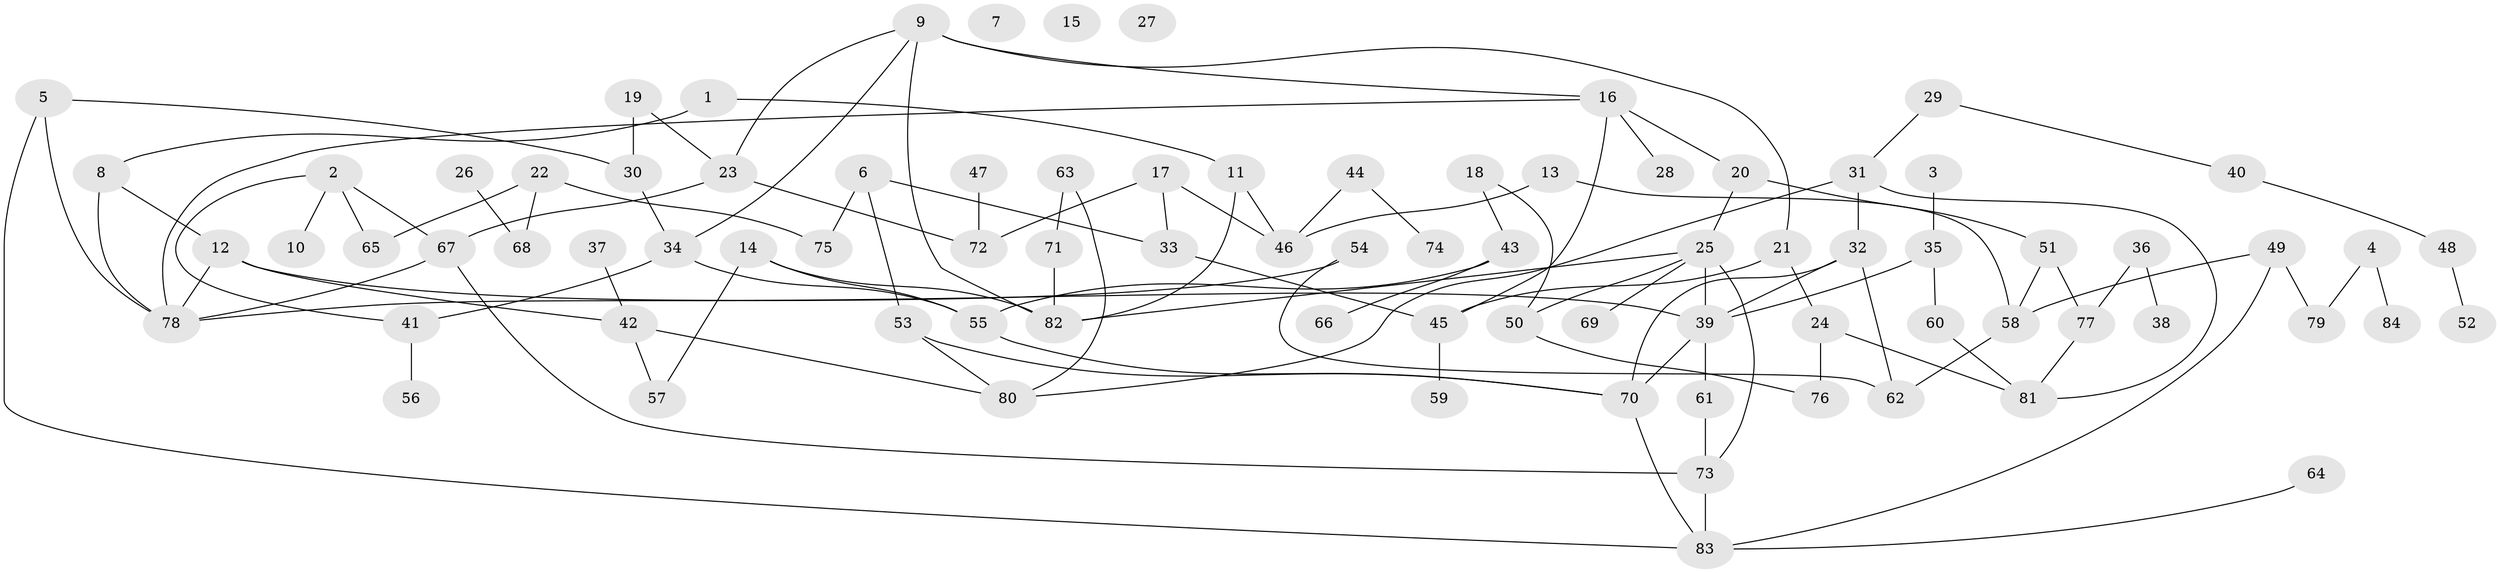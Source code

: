 // Generated by graph-tools (version 1.1) at 2025/39/03/09/25 04:39:59]
// undirected, 84 vertices, 113 edges
graph export_dot {
graph [start="1"]
  node [color=gray90,style=filled];
  1;
  2;
  3;
  4;
  5;
  6;
  7;
  8;
  9;
  10;
  11;
  12;
  13;
  14;
  15;
  16;
  17;
  18;
  19;
  20;
  21;
  22;
  23;
  24;
  25;
  26;
  27;
  28;
  29;
  30;
  31;
  32;
  33;
  34;
  35;
  36;
  37;
  38;
  39;
  40;
  41;
  42;
  43;
  44;
  45;
  46;
  47;
  48;
  49;
  50;
  51;
  52;
  53;
  54;
  55;
  56;
  57;
  58;
  59;
  60;
  61;
  62;
  63;
  64;
  65;
  66;
  67;
  68;
  69;
  70;
  71;
  72;
  73;
  74;
  75;
  76;
  77;
  78;
  79;
  80;
  81;
  82;
  83;
  84;
  1 -- 8;
  1 -- 11;
  2 -- 10;
  2 -- 41;
  2 -- 65;
  2 -- 67;
  3 -- 35;
  4 -- 79;
  4 -- 84;
  5 -- 30;
  5 -- 78;
  5 -- 83;
  6 -- 33;
  6 -- 53;
  6 -- 75;
  8 -- 12;
  8 -- 78;
  9 -- 16;
  9 -- 21;
  9 -- 23;
  9 -- 34;
  9 -- 82;
  11 -- 46;
  11 -- 82;
  12 -- 39;
  12 -- 42;
  12 -- 78;
  13 -- 46;
  13 -- 58;
  14 -- 55;
  14 -- 57;
  14 -- 82;
  16 -- 20;
  16 -- 28;
  16 -- 45;
  16 -- 78;
  17 -- 33;
  17 -- 46;
  17 -- 72;
  18 -- 43;
  18 -- 50;
  19 -- 23;
  19 -- 30;
  20 -- 25;
  20 -- 51;
  21 -- 24;
  21 -- 45;
  22 -- 65;
  22 -- 68;
  22 -- 75;
  23 -- 67;
  23 -- 72;
  24 -- 76;
  24 -- 81;
  25 -- 39;
  25 -- 50;
  25 -- 69;
  25 -- 73;
  25 -- 82;
  26 -- 68;
  29 -- 31;
  29 -- 40;
  30 -- 34;
  31 -- 32;
  31 -- 80;
  31 -- 81;
  32 -- 39;
  32 -- 62;
  32 -- 70;
  33 -- 45;
  34 -- 41;
  34 -- 55;
  35 -- 39;
  35 -- 60;
  36 -- 38;
  36 -- 77;
  37 -- 42;
  39 -- 61;
  39 -- 70;
  40 -- 48;
  41 -- 56;
  42 -- 57;
  42 -- 80;
  43 -- 55;
  43 -- 66;
  44 -- 46;
  44 -- 74;
  45 -- 59;
  47 -- 72;
  48 -- 52;
  49 -- 58;
  49 -- 79;
  49 -- 83;
  50 -- 76;
  51 -- 58;
  51 -- 77;
  53 -- 70;
  53 -- 80;
  54 -- 62;
  54 -- 78;
  55 -- 70;
  58 -- 62;
  60 -- 81;
  61 -- 73;
  63 -- 71;
  63 -- 80;
  64 -- 83;
  67 -- 73;
  67 -- 78;
  70 -- 83;
  71 -- 82;
  73 -- 83;
  77 -- 81;
}

